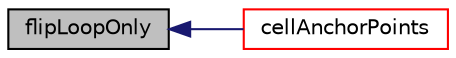 digraph "flipLoopOnly"
{
  bgcolor="transparent";
  edge [fontname="Helvetica",fontsize="10",labelfontname="Helvetica",labelfontsize="10"];
  node [fontname="Helvetica",fontsize="10",shape=record];
  rankdir="LR";
  Node1 [label="flipLoopOnly",height=0.2,width=0.4,color="black", fillcolor="grey75", style="filled", fontcolor="black"];
  Node1 -> Node2 [dir="back",color="midnightblue",fontsize="10",style="solid",fontname="Helvetica"];
  Node2 [label="cellAnchorPoints",height=0.2,width=0.4,color="red",URL="$a00202.html#a2e334817eea1678c03ba7d1c05d9b28f",tooltip="For each cut cell the points on the &#39;anchor&#39; side of the cell. "];
}
